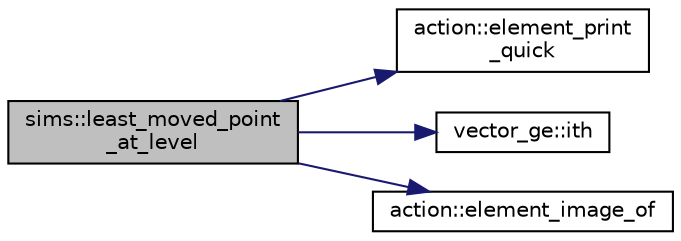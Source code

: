 digraph "sims::least_moved_point_at_level"
{
  edge [fontname="Helvetica",fontsize="10",labelfontname="Helvetica",labelfontsize="10"];
  node [fontname="Helvetica",fontsize="10",shape=record];
  rankdir="LR";
  Node7575 [label="sims::least_moved_point\l_at_level",height=0.2,width=0.4,color="black", fillcolor="grey75", style="filled", fontcolor="black"];
  Node7575 -> Node7576 [color="midnightblue",fontsize="10",style="solid",fontname="Helvetica"];
  Node7576 [label="action::element_print\l_quick",height=0.2,width=0.4,color="black", fillcolor="white", style="filled",URL="$d2/d86/classaction.html#a4844680cf6750396f76494a28655265b"];
  Node7575 -> Node7577 [color="midnightblue",fontsize="10",style="solid",fontname="Helvetica"];
  Node7577 [label="vector_ge::ith",height=0.2,width=0.4,color="black", fillcolor="white", style="filled",URL="$d4/d6e/classvector__ge.html#a1ff002e8b746a9beb119d57dcd4a15ff"];
  Node7575 -> Node7578 [color="midnightblue",fontsize="10",style="solid",fontname="Helvetica"];
  Node7578 [label="action::element_image_of",height=0.2,width=0.4,color="black", fillcolor="white", style="filled",URL="$d2/d86/classaction.html#ae09559d4537a048fc860f8a74a31393d"];
}

